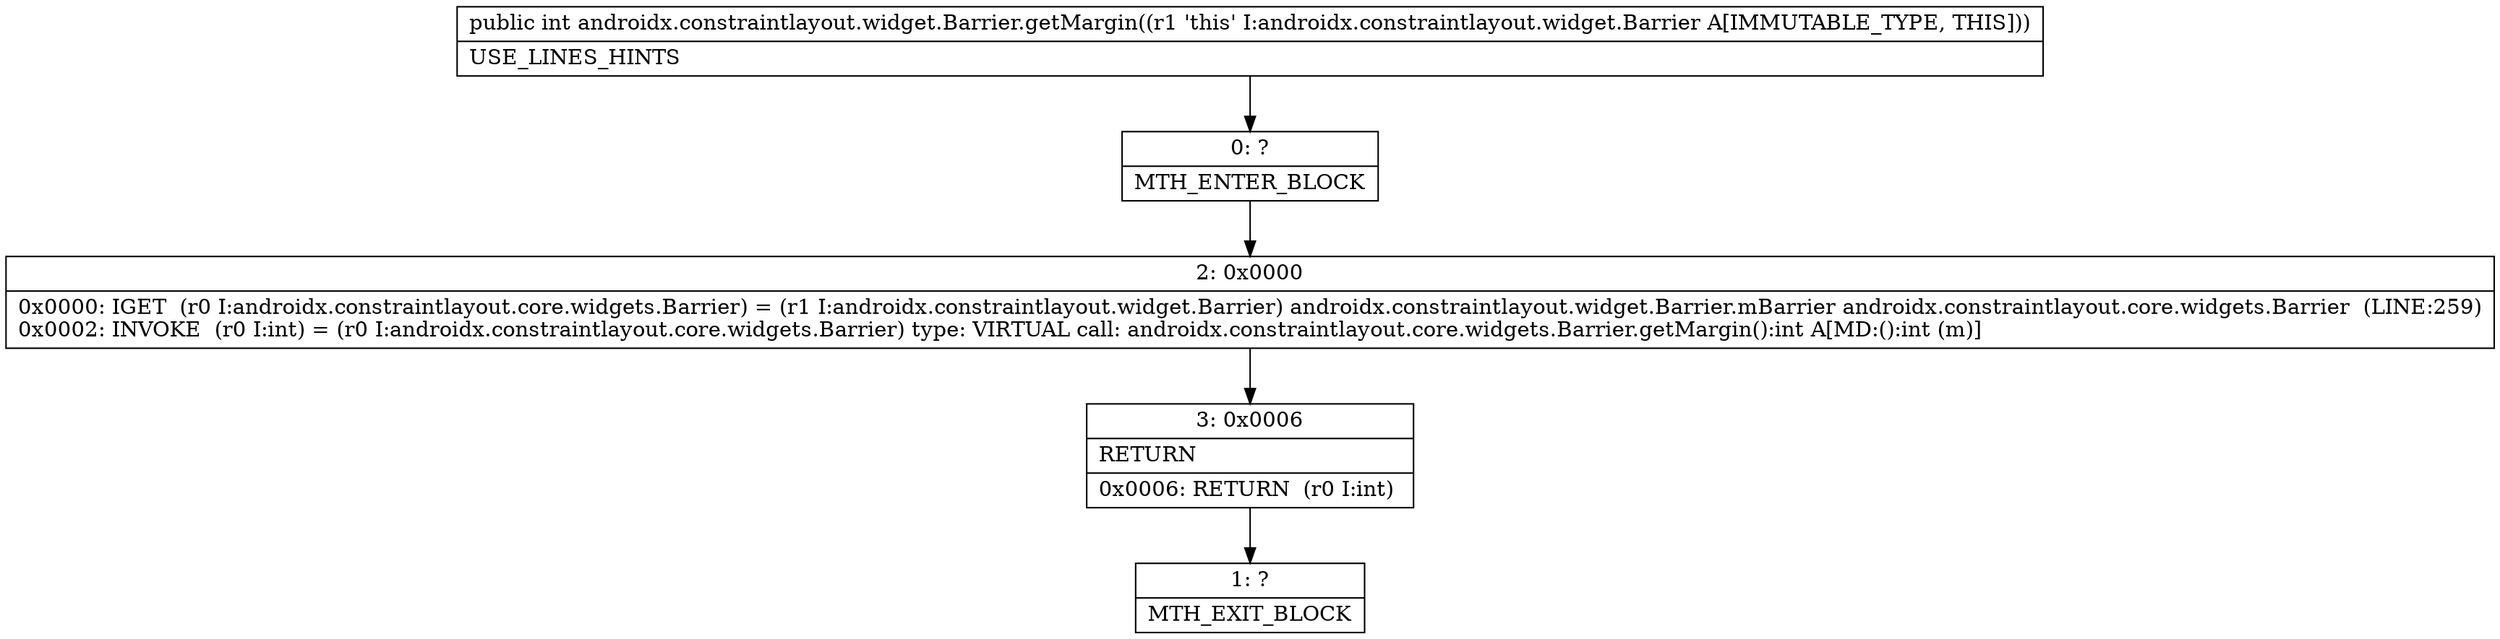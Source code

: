 digraph "CFG forandroidx.constraintlayout.widget.Barrier.getMargin()I" {
Node_0 [shape=record,label="{0\:\ ?|MTH_ENTER_BLOCK\l}"];
Node_2 [shape=record,label="{2\:\ 0x0000|0x0000: IGET  (r0 I:androidx.constraintlayout.core.widgets.Barrier) = (r1 I:androidx.constraintlayout.widget.Barrier) androidx.constraintlayout.widget.Barrier.mBarrier androidx.constraintlayout.core.widgets.Barrier  (LINE:259)\l0x0002: INVOKE  (r0 I:int) = (r0 I:androidx.constraintlayout.core.widgets.Barrier) type: VIRTUAL call: androidx.constraintlayout.core.widgets.Barrier.getMargin():int A[MD:():int (m)]\l}"];
Node_3 [shape=record,label="{3\:\ 0x0006|RETURN\l|0x0006: RETURN  (r0 I:int) \l}"];
Node_1 [shape=record,label="{1\:\ ?|MTH_EXIT_BLOCK\l}"];
MethodNode[shape=record,label="{public int androidx.constraintlayout.widget.Barrier.getMargin((r1 'this' I:androidx.constraintlayout.widget.Barrier A[IMMUTABLE_TYPE, THIS]))  | USE_LINES_HINTS\l}"];
MethodNode -> Node_0;Node_0 -> Node_2;
Node_2 -> Node_3;
Node_3 -> Node_1;
}

